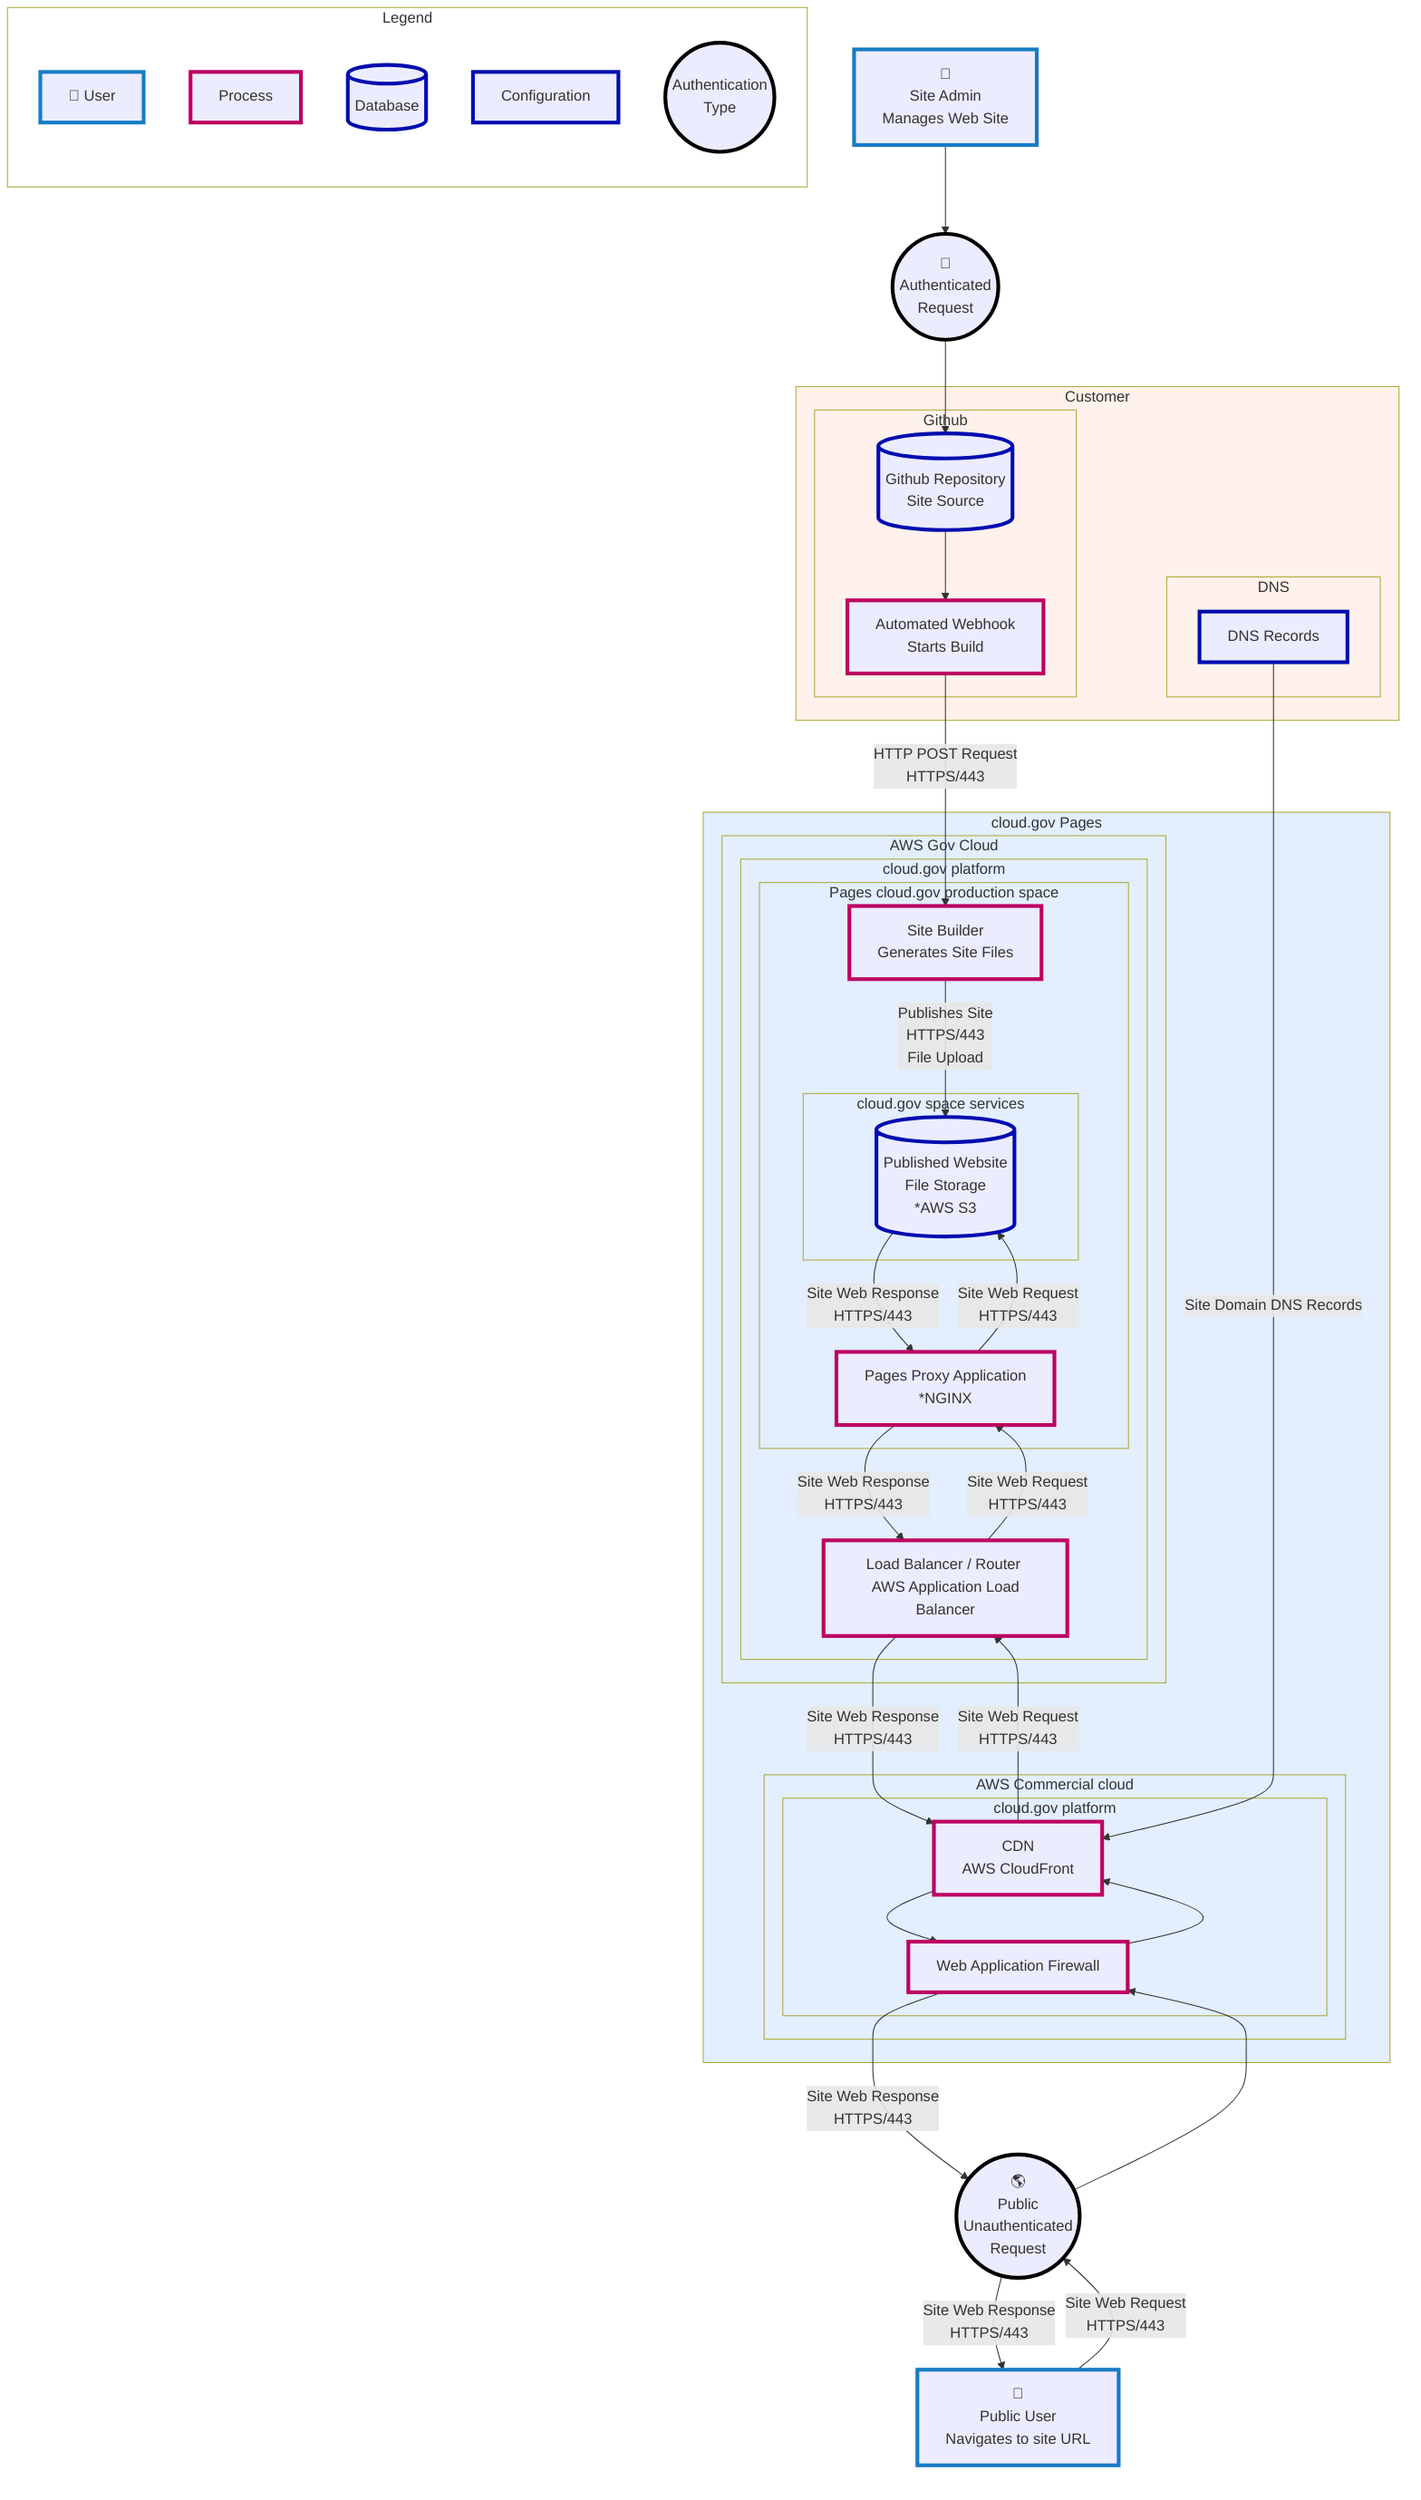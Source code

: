 flowchart TB
  %% Styles
  classDef userStyle stroke:#167CC5,stroke-width:4px
  classDef processStyle stroke:#bc0061,stroke-width:4px
  classDef decisionStyle stroke:#ea8d02,stroke-width:4px
  classDef dbStyle stroke:#010daf,stroke-width:4px
  classDef authStyle stroke:#000000,stroke-width:4px

  %% Style Subgrapohs
  classDef customerGraphStyle fill:#FFF1EB
  classDef cgGraphStyle fill:#E3EEFF
  classDef blank fill:#fff;

  %% Component Defintions

  %% Users
  admin["👤  <br/> Site Admin <br/> Manages Web Site"]:::userStyle
  user["👤  <br/> Public User <br/> Navigates to site URL"]:::userStyle

  %% Processors
  aws_cdn[CDN <br/> AWS CloudFront]:::processStyle
  aws_load_balancer[Load Balancer / Router <br/> AWS Application Load Balancer]:::processStyle
  pages_proxy[Pages Proxy Application <br/> *NGINX]:::processStyle
  pages_builder[Site Builder <br/> Generates Site Files]:::processStyle
  waf[Web Application Firewall]:::processStyle

  %% Databases
  s3[(Published Website <br/> File Storage <br/> *AWS S3)]:::dbStyle

  %% Customers Components
  dns_config[DNS Records]:::dbStyle
  github[(Github Repository <br/> Site Source)]:::dbStyle
  auth(("🔐 <br/> Authenticated <br/> Request")):::authStyle
  public_auth(("🌎 <br/> Public <br/> Unauthenticated <br/> Request")):::authStyle
  webhook[Automated Webhook<br/>Starts Build]:::processStyle

  %% Public Flow
  user --  Site Web Request <br /> HTTPS/443 --> public_auth --> waf --> aws_cdn
  waf -- Site Web Response <br /> HTTPS/443 --> public_auth --  Site Web Response <br /> HTTPS/443  --> user
  aws_cdn --> waf
  aws_cdn -- Site Web Request <br /> HTTPS/443 --> aws_load_balancer
  aws_load_balancer -- Site Web Response <br /> HTTPS/443 --> aws_cdn
  aws_load_balancer -- Site Web Request <br /> HTTPS/443 --> pages_proxy
  pages_proxy -- Site Web Response <br /> HTTPS/443 --> aws_load_balancer

  pages_proxy -- Site Web Request <br /> HTTPS/443  --> s3
  s3 -- Site Web Response <br /> HTTPS/443  --> pages_proxy

  %% Customer Flow

  admin --> auth --> github
  github --> webhook -- HTTP POST Request <br /> HTTPS/443 --> pages_builder
  dns_config -- Site Domain DNS Records --> aws_cdn
  pages_builder -- Publishes Site <br/> HTTPS/443 <br/> File Upload --> s3

  %% Layout
  subgraph Customer
    subgraph DNS
      dns_config
    end
    subgraph Github
      github
      webhook
    end
  end

  subgraph Pages[cloud.gov Pages]
    subgraph aws_gov_cloud[AWS Gov Cloud]
      subgraph cg_platform[cloud.gov platform]
        aws_load_balancer
        subgraph cg_pages_space[Pages cloud.gov production space]
          pages_proxy
          pages_builder
          subgraph cg_pages_services[cloud.gov space services]
            s3
          end
        end
      end
    end

    subgraph aws_com[AWS Commercial cloud]
      subgraph cg_platform_2[cloud.gov platform]
        waf
        aws_cdn
      end
    end
  end

  subgraph Legend
    direction BT
    legend_user["👤 User"]:::userStyle
    legend_process[Process]:::processStyle
    legend_db[(Database)]:::dbStyle
    legend_config[Configuration]:::dbStyle
    legend_connect((Authentication <br> Type)):::authStyle
  end

  class Customer customerGraphStyle
  class DNS customerGraphStyle
  class Github customerGraphStyle
  class Legend blank

  class Pages cgGraphStyle
  class aws_com cgGraphStyle
  class aws_gov_cloud cgGraphStyle
  class cg_platform cgGraphStyle
  class cg_platform_2 cgGraphStyle
  class cg_pages_space cgGraphStyle
  class cg_pages_services cgGraphStyle